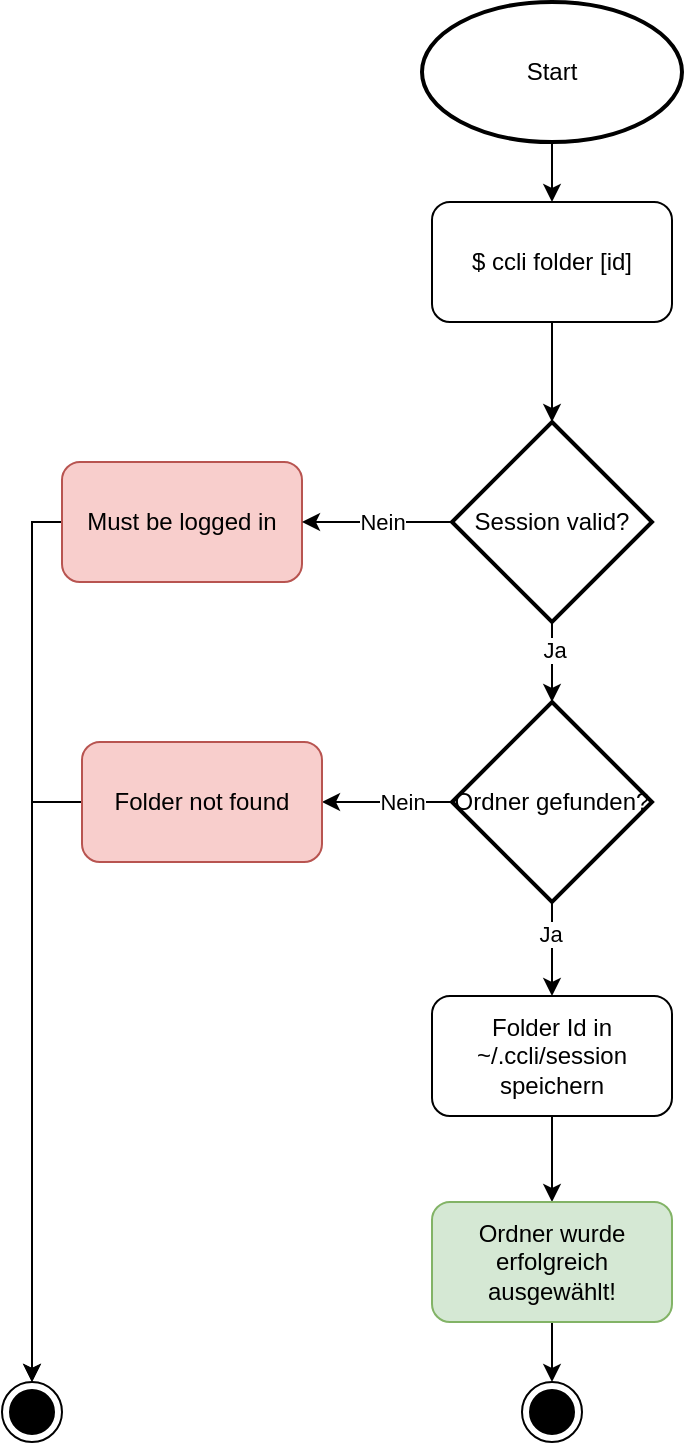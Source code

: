 <mxfile version="13.6.0" type="device"><diagram id="6a731a19-8d31-9384-78a2-239565b7b9f0" name="Page-1"><mxGraphModel dx="1183" dy="719" grid="1" gridSize="10" guides="1" tooltips="1" connect="1" arrows="1" fold="1" page="1" pageScale="1" pageWidth="1169" pageHeight="827" background="#ffffff" math="0" shadow="0"><root><mxCell id="0"/><mxCell id="1" parent="0"/><mxCell id="JlcjXOCEbp2pvOpjPZng-135" style="edgeStyle=orthogonalEdgeStyle;rounded=0;orthogonalLoop=1;jettySize=auto;html=1;" parent="1" source="JlcjXOCEbp2pvOpjPZng-136" target="JlcjXOCEbp2pvOpjPZng-137" edge="1"><mxGeometry relative="1" as="geometry"/></mxCell><mxCell id="JlcjXOCEbp2pvOpjPZng-136" value="&lt;div&gt;Start&lt;/div&gt;" style="strokeWidth=2;html=1;shape=mxgraph.flowchart.start_1;whiteSpace=wrap;" parent="1" vertex="1"><mxGeometry x="450" y="100" width="130" height="70" as="geometry"/></mxCell><mxCell id="JlcjXOCEbp2pvOpjPZng-137" value="$ ccli folder [id]" style="rounded=1;whiteSpace=wrap;html=1;" parent="1" vertex="1"><mxGeometry x="455" y="200" width="120" height="60" as="geometry"/></mxCell><mxCell id="JlcjXOCEbp2pvOpjPZng-138" value="" style="ellipse;html=1;shape=endState;fillColor=#000000;" parent="1" vertex="1"><mxGeometry x="240" y="790" width="30" height="30" as="geometry"/></mxCell><mxCell id="JlcjXOCEbp2pvOpjPZng-139" style="edgeStyle=orthogonalEdgeStyle;rounded=0;orthogonalLoop=1;jettySize=auto;html=1;" parent="1" source="JlcjXOCEbp2pvOpjPZng-145" target="JlcjXOCEbp2pvOpjPZng-138" edge="1"><mxGeometry relative="1" as="geometry"><Array as="points"><mxPoint x="255" y="360"/></Array></mxGeometry></mxCell><mxCell id="JlcjXOCEbp2pvOpjPZng-140" style="edgeStyle=orthogonalEdgeStyle;rounded=0;orthogonalLoop=1;jettySize=auto;html=1;" parent="1" source="JlcjXOCEbp2pvOpjPZng-142" target="JlcjXOCEbp2pvOpjPZng-152" edge="1"><mxGeometry relative="1" as="geometry"><mxPoint x="515" y="470" as="targetPoint"/></mxGeometry></mxCell><mxCell id="JlcjXOCEbp2pvOpjPZng-141" value="Ja" style="edgeLabel;html=1;align=center;verticalAlign=middle;resizable=0;points=[];" parent="JlcjXOCEbp2pvOpjPZng-140" vertex="1" connectable="0"><mxGeometry x="-0.307" y="1" relative="1" as="geometry"><mxPoint as="offset"/></mxGeometry></mxCell><mxCell id="JlcjXOCEbp2pvOpjPZng-142" value="Session valid?" style="strokeWidth=2;html=1;shape=mxgraph.flowchart.decision;whiteSpace=wrap;" parent="1" vertex="1"><mxGeometry x="465" y="310" width="100" height="100" as="geometry"/></mxCell><mxCell id="JlcjXOCEbp2pvOpjPZng-143" style="edgeStyle=orthogonalEdgeStyle;rounded=0;orthogonalLoop=1;jettySize=auto;html=1;" parent="1" source="JlcjXOCEbp2pvOpjPZng-137" target="JlcjXOCEbp2pvOpjPZng-142" edge="1"><mxGeometry relative="1" as="geometry"><mxPoint x="515" y="260" as="sourcePoint"/><mxPoint x="515" y="480" as="targetPoint"/></mxGeometry></mxCell><mxCell id="JlcjXOCEbp2pvOpjPZng-145" value="Must be logged in" style="rounded=1;whiteSpace=wrap;html=1;fillColor=#f8cecc;strokeColor=#b85450;" parent="1" vertex="1"><mxGeometry x="270" y="330" width="120" height="60" as="geometry"/></mxCell><mxCell id="JlcjXOCEbp2pvOpjPZng-146" style="edgeStyle=orthogonalEdgeStyle;rounded=0;orthogonalLoop=1;jettySize=auto;html=1;" parent="1" source="JlcjXOCEbp2pvOpjPZng-142" target="JlcjXOCEbp2pvOpjPZng-145" edge="1"><mxGeometry relative="1" as="geometry"><mxPoint x="465.0" y="360.034" as="sourcePoint"/><mxPoint x="225" y="1090" as="targetPoint"/></mxGeometry></mxCell><mxCell id="JlcjXOCEbp2pvOpjPZng-147" value="&lt;div&gt;Nein&lt;/div&gt;" style="edgeLabel;html=1;align=center;verticalAlign=middle;resizable=0;points=[];" parent="JlcjXOCEbp2pvOpjPZng-146" vertex="1" connectable="0"><mxGeometry x="-0.773" y="1" relative="1" as="geometry"><mxPoint x="-26.39" y="-1" as="offset"/></mxGeometry></mxCell><mxCell id="JlcjXOCEbp2pvOpjPZng-148" style="edgeStyle=orthogonalEdgeStyle;rounded=0;orthogonalLoop=1;jettySize=auto;html=1;" parent="1" source="JlcjXOCEbp2pvOpjPZng-152" target="JlcjXOCEbp2pvOpjPZng-154" edge="1"><mxGeometry relative="1" as="geometry"/></mxCell><mxCell id="JlcjXOCEbp2pvOpjPZng-149" value="Nein" style="edgeLabel;html=1;align=center;verticalAlign=middle;resizable=0;points=[];" parent="JlcjXOCEbp2pvOpjPZng-148" vertex="1" connectable="0"><mxGeometry x="0.227" y="-1" relative="1" as="geometry"><mxPoint x="15" y="1" as="offset"/></mxGeometry></mxCell><mxCell id="JlcjXOCEbp2pvOpjPZng-150" style="edgeStyle=orthogonalEdgeStyle;rounded=0;orthogonalLoop=1;jettySize=auto;html=1;" parent="1" source="JlcjXOCEbp2pvOpjPZng-152" target="JlcjXOCEbp2pvOpjPZng-158" edge="1"><mxGeometry relative="1" as="geometry"><mxPoint x="515" y="590" as="targetPoint"/></mxGeometry></mxCell><mxCell id="JlcjXOCEbp2pvOpjPZng-151" value="Ja" style="edgeLabel;html=1;align=center;verticalAlign=middle;resizable=0;points=[];" parent="JlcjXOCEbp2pvOpjPZng-150" vertex="1" connectable="0"><mxGeometry x="-0.348" y="-1" relative="1" as="geometry"><mxPoint as="offset"/></mxGeometry></mxCell><mxCell id="JlcjXOCEbp2pvOpjPZng-152" value="Ordner gefunden?" style="strokeWidth=2;html=1;shape=mxgraph.flowchart.decision;whiteSpace=wrap;" parent="1" vertex="1"><mxGeometry x="465" y="450" width="100" height="100" as="geometry"/></mxCell><mxCell id="JlcjXOCEbp2pvOpjPZng-153" style="edgeStyle=orthogonalEdgeStyle;rounded=0;orthogonalLoop=1;jettySize=auto;html=1;" parent="1" source="JlcjXOCEbp2pvOpjPZng-154" target="JlcjXOCEbp2pvOpjPZng-138" edge="1"><mxGeometry relative="1" as="geometry"/></mxCell><mxCell id="JlcjXOCEbp2pvOpjPZng-154" value="Folder not found" style="rounded=1;whiteSpace=wrap;html=1;fillColor=#f8cecc;strokeColor=#b85450;" parent="1" vertex="1"><mxGeometry x="280" y="470" width="120" height="60" as="geometry"/></mxCell><mxCell id="JlcjXOCEbp2pvOpjPZng-157" style="edgeStyle=orthogonalEdgeStyle;rounded=0;orthogonalLoop=1;jettySize=auto;html=1;" parent="1" source="JlcjXOCEbp2pvOpjPZng-158" target="JlcjXOCEbp2pvOpjPZng-173" edge="1"><mxGeometry relative="1" as="geometry"><mxPoint x="515" y="747" as="targetPoint"/></mxGeometry></mxCell><mxCell id="JlcjXOCEbp2pvOpjPZng-158" value="Folder Id in ~/.ccli/session speichern" style="rounded=1;whiteSpace=wrap;html=1;" parent="1" vertex="1"><mxGeometry x="455" y="597" width="120" height="60" as="geometry"/></mxCell><mxCell id="JlcjXOCEbp2pvOpjPZng-172" style="edgeStyle=orthogonalEdgeStyle;rounded=0;orthogonalLoop=1;jettySize=auto;html=1;" parent="1" source="JlcjXOCEbp2pvOpjPZng-173" target="JlcjXOCEbp2pvOpjPZng-174" edge="1"><mxGeometry relative="1" as="geometry"/></mxCell><mxCell id="JlcjXOCEbp2pvOpjPZng-173" value="Ordner wurde erfolgreich ausgewählt!" style="rounded=1;whiteSpace=wrap;html=1;fillColor=#d5e8d4;strokeColor=#82b366;" parent="1" vertex="1"><mxGeometry x="455" y="700" width="120" height="60" as="geometry"/></mxCell><mxCell id="JlcjXOCEbp2pvOpjPZng-174" value="" style="ellipse;html=1;shape=endState;fillColor=#000000;" parent="1" vertex="1"><mxGeometry x="500" y="790" width="30" height="30" as="geometry"/></mxCell></root></mxGraphModel></diagram></mxfile>